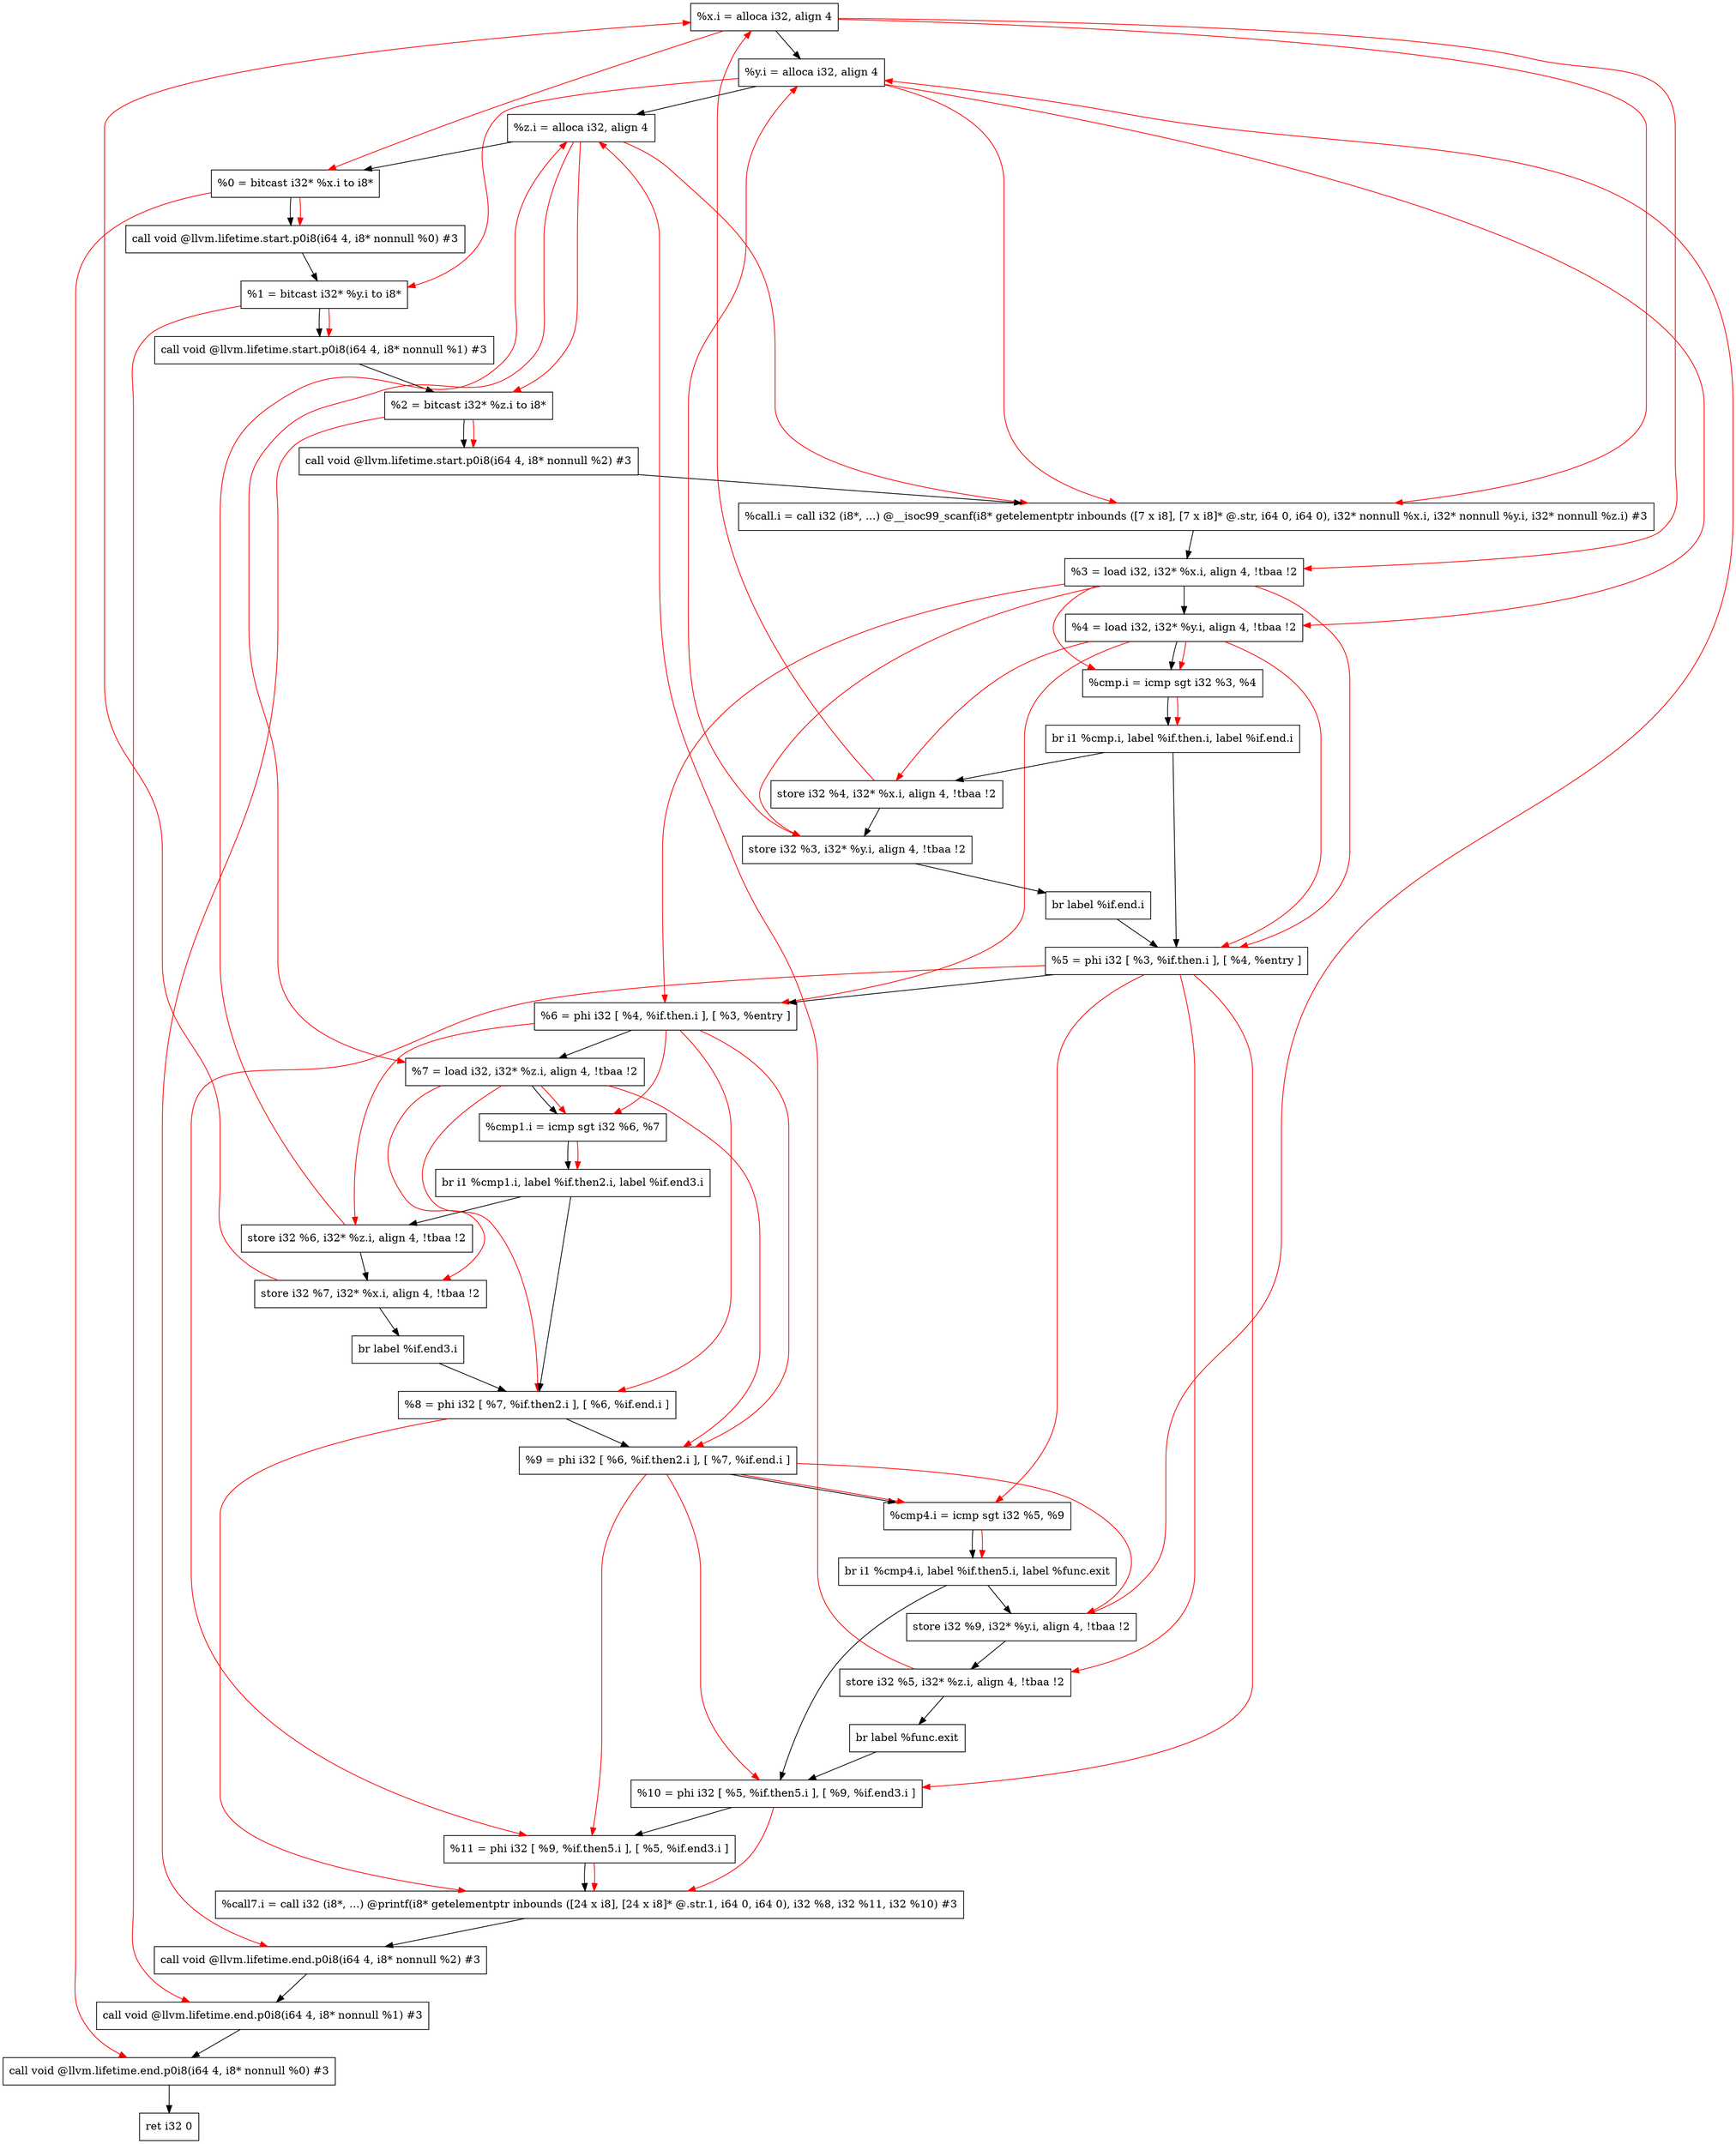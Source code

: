 digraph "CDFG for'main' function" {
	Node0x55c92f8fa548[shape=record, label="  %x.i = alloca i32, align 4"];
	Node0x55c92f8fd888[shape=record, label="  %y.i = alloca i32, align 4"];
	Node0x55c92f8fd908[shape=record, label="  %z.i = alloca i32, align 4"];
	Node0x55c92f8fd988[shape=record, label="  %0 = bitcast i32* %x.i to i8*"];
	Node0x55c92f8fdaf8[shape=record, label="  call void @llvm.lifetime.start.p0i8(i64 4, i8* nonnull %0) #3"];
	Node0x55c92f8fdbb8[shape=record, label="  %1 = bitcast i32* %y.i to i8*"];
	Node0x55c92f8fdc68[shape=record, label="  call void @llvm.lifetime.start.p0i8(i64 4, i8* nonnull %1) #3"];
	Node0x55c92f8fdd28[shape=record, label="  %2 = bitcast i32* %z.i to i8*"];
	Node0x55c92f8fdde8[shape=record, label="  call void @llvm.lifetime.start.p0i8(i64 4, i8* nonnull %2) #3"];
	Node0x55c92f8fdf08[shape=record, label="  %call.i = call i32 (i8*, ...) @__isoc99_scanf(i8* getelementptr inbounds ([7 x i8], [7 x i8]* @.str, i64 0, i64 0), i32* nonnull %x.i, i32* nonnull %y.i, i32* nonnull %z.i) #3"];
	Node0x55c92f8fdfc8[shape=record, label="  %3 = load i32, i32* %x.i, align 4, !tbaa !2"];
	Node0x55c92f8fe028[shape=record, label="  %4 = load i32, i32* %y.i, align 4, !tbaa !2"];
	Node0x55c92f8fe0f0[shape=record, label="  %cmp.i = icmp sgt i32 %3, %4"];
	Node0x55c92f8fe2f8[shape=record, label="  br i1 %cmp.i, label %if.then.i, label %if.end.i"];
	Node0x55c92f8fe370[shape=record, label="  store i32 %4, i32* %x.i, align 4, !tbaa !2"];
	Node0x55c92f8fe3f0[shape=record, label="  store i32 %3, i32* %y.i, align 4, !tbaa !2"];
	Node0x55c92f8fe1b8[shape=record, label="  br label %if.end.i"];
	Node0x55c92f8fe448[shape=record, label="  %5 = phi i32 [ %3, %if.then.i ], [ %4, %entry ]"];
	Node0x55c92f8fe4e8[shape=record, label="  %6 = phi i32 [ %4, %if.then.i ], [ %3, %entry ]"];
	Node0x55c92f8fe268[shape=record, label="  %7 = load i32, i32* %z.i, align 4, !tbaa !2"];
	Node0x55c92f8fe5b0[shape=record, label="  %cmp1.i = icmp sgt i32 %6, %7"];
	Node0x55c92f8fe988[shape=record, label="  br i1 %cmp1.i, label %if.then2.i, label %if.end3.i"];
	Node0x55c92f8fea00[shape=record, label="  store i32 %6, i32* %z.i, align 4, !tbaa !2"];
	Node0x55c92f8fea80[shape=record, label="  store i32 %7, i32* %x.i, align 4, !tbaa !2"];
	Node0x55c92f8fe678[shape=record, label="  br label %if.end3.i"];
	Node0x55c92f8fead8[shape=record, label="  %8 = phi i32 [ %7, %if.then2.i ], [ %6, %if.end.i ]"];
	Node0x55c92f8fe078[shape=record, label="  %9 = phi i32 [ %6, %if.then2.i ], [ %7, %if.end.i ]"];
	Node0x55c92f8fec80[shape=record, label="  %cmp4.i = icmp sgt i32 %5, %9"];
	Node0x55c92f8fee88[shape=record, label="  br i1 %cmp4.i, label %if.then5.i, label %func.exit"];
	Node0x55c92f8fef00[shape=record, label="  store i32 %9, i32* %y.i, align 4, !tbaa !2"];
	Node0x55c92f8fef80[shape=record, label="  store i32 %5, i32* %z.i, align 4, !tbaa !2"];
	Node0x55c92f8fe8f8[shape=record, label="  br label %func.exit"];
	Node0x55c92f8fefd8[shape=record, label="  %10 = phi i32 [ %5, %if.then5.i ], [ %9, %if.end3.i ]"];
	Node0x55c92f8ff078[shape=record, label="  %11 = phi i32 [ %9, %if.then5.i ], [ %5, %if.end3.i ]"];
	Node0x55c92f8ff1a8[shape=record, label="  %call7.i = call i32 (i8*, ...) @printf(i8* getelementptr inbounds ([24 x i8], [24 x i8]* @.str.1, i64 0, i64 0), i32 %8, i32 %11, i32 %10) #3"];
	Node0x55c92f8ff378[shape=record, label="  call void @llvm.lifetime.end.p0i8(i64 4, i8* nonnull %2) #3"];
	Node0x55c92f8ff488[shape=record, label="  call void @llvm.lifetime.end.p0i8(i64 4, i8* nonnull %1) #3"];
	Node0x55c92f8ff598[shape=record, label="  call void @llvm.lifetime.end.p0i8(i64 4, i8* nonnull %0) #3"];
	Node0x55c92f8fedf8[shape=record, label="  ret i32 0"];
	Node0x55c92f8fa548 -> Node0x55c92f8fd888
	Node0x55c92f8fd888 -> Node0x55c92f8fd908
	Node0x55c92f8fd908 -> Node0x55c92f8fd988
	Node0x55c92f8fd988 -> Node0x55c92f8fdaf8
	Node0x55c92f8fdaf8 -> Node0x55c92f8fdbb8
	Node0x55c92f8fdbb8 -> Node0x55c92f8fdc68
	Node0x55c92f8fdc68 -> Node0x55c92f8fdd28
	Node0x55c92f8fdd28 -> Node0x55c92f8fdde8
	Node0x55c92f8fdde8 -> Node0x55c92f8fdf08
	Node0x55c92f8fdf08 -> Node0x55c92f8fdfc8
	Node0x55c92f8fdfc8 -> Node0x55c92f8fe028
	Node0x55c92f8fe028 -> Node0x55c92f8fe0f0
	Node0x55c92f8fe0f0 -> Node0x55c92f8fe2f8
	Node0x55c92f8fe2f8 -> Node0x55c92f8fe370
	Node0x55c92f8fe2f8 -> Node0x55c92f8fe448
	Node0x55c92f8fe370 -> Node0x55c92f8fe3f0
	Node0x55c92f8fe3f0 -> Node0x55c92f8fe1b8
	Node0x55c92f8fe1b8 -> Node0x55c92f8fe448
	Node0x55c92f8fe448 -> Node0x55c92f8fe4e8
	Node0x55c92f8fe4e8 -> Node0x55c92f8fe268
	Node0x55c92f8fe268 -> Node0x55c92f8fe5b0
	Node0x55c92f8fe5b0 -> Node0x55c92f8fe988
	Node0x55c92f8fe988 -> Node0x55c92f8fea00
	Node0x55c92f8fe988 -> Node0x55c92f8fead8
	Node0x55c92f8fea00 -> Node0x55c92f8fea80
	Node0x55c92f8fea80 -> Node0x55c92f8fe678
	Node0x55c92f8fe678 -> Node0x55c92f8fead8
	Node0x55c92f8fead8 -> Node0x55c92f8fe078
	Node0x55c92f8fe078 -> Node0x55c92f8fec80
	Node0x55c92f8fec80 -> Node0x55c92f8fee88
	Node0x55c92f8fee88 -> Node0x55c92f8fef00
	Node0x55c92f8fee88 -> Node0x55c92f8fefd8
	Node0x55c92f8fef00 -> Node0x55c92f8fef80
	Node0x55c92f8fef80 -> Node0x55c92f8fe8f8
	Node0x55c92f8fe8f8 -> Node0x55c92f8fefd8
	Node0x55c92f8fefd8 -> Node0x55c92f8ff078
	Node0x55c92f8ff078 -> Node0x55c92f8ff1a8
	Node0x55c92f8ff1a8 -> Node0x55c92f8ff378
	Node0x55c92f8ff378 -> Node0x55c92f8ff488
	Node0x55c92f8ff488 -> Node0x55c92f8ff598
	Node0x55c92f8ff598 -> Node0x55c92f8fedf8
edge [color=red]
	Node0x55c92f8fa548 -> Node0x55c92f8fd988
	Node0x55c92f8fd988 -> Node0x55c92f8fdaf8
	Node0x55c92f8fd888 -> Node0x55c92f8fdbb8
	Node0x55c92f8fdbb8 -> Node0x55c92f8fdc68
	Node0x55c92f8fd908 -> Node0x55c92f8fdd28
	Node0x55c92f8fdd28 -> Node0x55c92f8fdde8
	Node0x55c92f8fa548 -> Node0x55c92f8fdf08
	Node0x55c92f8fd888 -> Node0x55c92f8fdf08
	Node0x55c92f8fd908 -> Node0x55c92f8fdf08
	Node0x55c92f8fa548 -> Node0x55c92f8fdfc8
	Node0x55c92f8fd888 -> Node0x55c92f8fe028
	Node0x55c92f8fdfc8 -> Node0x55c92f8fe0f0
	Node0x55c92f8fe028 -> Node0x55c92f8fe0f0
	Node0x55c92f8fe0f0 -> Node0x55c92f8fe2f8
	Node0x55c92f8fe028 -> Node0x55c92f8fe370
	Node0x55c92f8fe370 -> Node0x55c92f8fa548
	Node0x55c92f8fdfc8 -> Node0x55c92f8fe3f0
	Node0x55c92f8fe3f0 -> Node0x55c92f8fd888
	Node0x55c92f8fdfc8 -> Node0x55c92f8fe448
	Node0x55c92f8fe028 -> Node0x55c92f8fe448
	Node0x55c92f8fe028 -> Node0x55c92f8fe4e8
	Node0x55c92f8fdfc8 -> Node0x55c92f8fe4e8
	Node0x55c92f8fd908 -> Node0x55c92f8fe268
	Node0x55c92f8fe4e8 -> Node0x55c92f8fe5b0
	Node0x55c92f8fe268 -> Node0x55c92f8fe5b0
	Node0x55c92f8fe5b0 -> Node0x55c92f8fe988
	Node0x55c92f8fe4e8 -> Node0x55c92f8fea00
	Node0x55c92f8fea00 -> Node0x55c92f8fd908
	Node0x55c92f8fe268 -> Node0x55c92f8fea80
	Node0x55c92f8fea80 -> Node0x55c92f8fa548
	Node0x55c92f8fe268 -> Node0x55c92f8fead8
	Node0x55c92f8fe4e8 -> Node0x55c92f8fead8
	Node0x55c92f8fe4e8 -> Node0x55c92f8fe078
	Node0x55c92f8fe268 -> Node0x55c92f8fe078
	Node0x55c92f8fe448 -> Node0x55c92f8fec80
	Node0x55c92f8fe078 -> Node0x55c92f8fec80
	Node0x55c92f8fec80 -> Node0x55c92f8fee88
	Node0x55c92f8fe078 -> Node0x55c92f8fef00
	Node0x55c92f8fef00 -> Node0x55c92f8fd888
	Node0x55c92f8fe448 -> Node0x55c92f8fef80
	Node0x55c92f8fef80 -> Node0x55c92f8fd908
	Node0x55c92f8fe448 -> Node0x55c92f8fefd8
	Node0x55c92f8fe078 -> Node0x55c92f8fefd8
	Node0x55c92f8fe078 -> Node0x55c92f8ff078
	Node0x55c92f8fe448 -> Node0x55c92f8ff078
	Node0x55c92f8fead8 -> Node0x55c92f8ff1a8
	Node0x55c92f8ff078 -> Node0x55c92f8ff1a8
	Node0x55c92f8fefd8 -> Node0x55c92f8ff1a8
	Node0x55c92f8fdd28 -> Node0x55c92f8ff378
	Node0x55c92f8fdbb8 -> Node0x55c92f8ff488
	Node0x55c92f8fd988 -> Node0x55c92f8ff598
}
